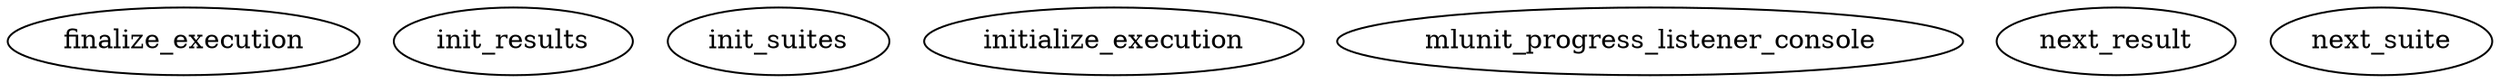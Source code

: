 /* Created by mdot for Matlab */
digraph m2html {

  finalize_execution [URL="finalize_execution.html"];
  init_results [URL="init_results.html"];
  init_suites [URL="init_suites.html"];
  initialize_execution [URL="initialize_execution.html"];
  mlunit_progress_listener_console [URL="mlunit_progress_listener_console.html"];
  next_result [URL="next_result.html"];
  next_suite [URL="next_suite.html"];
}